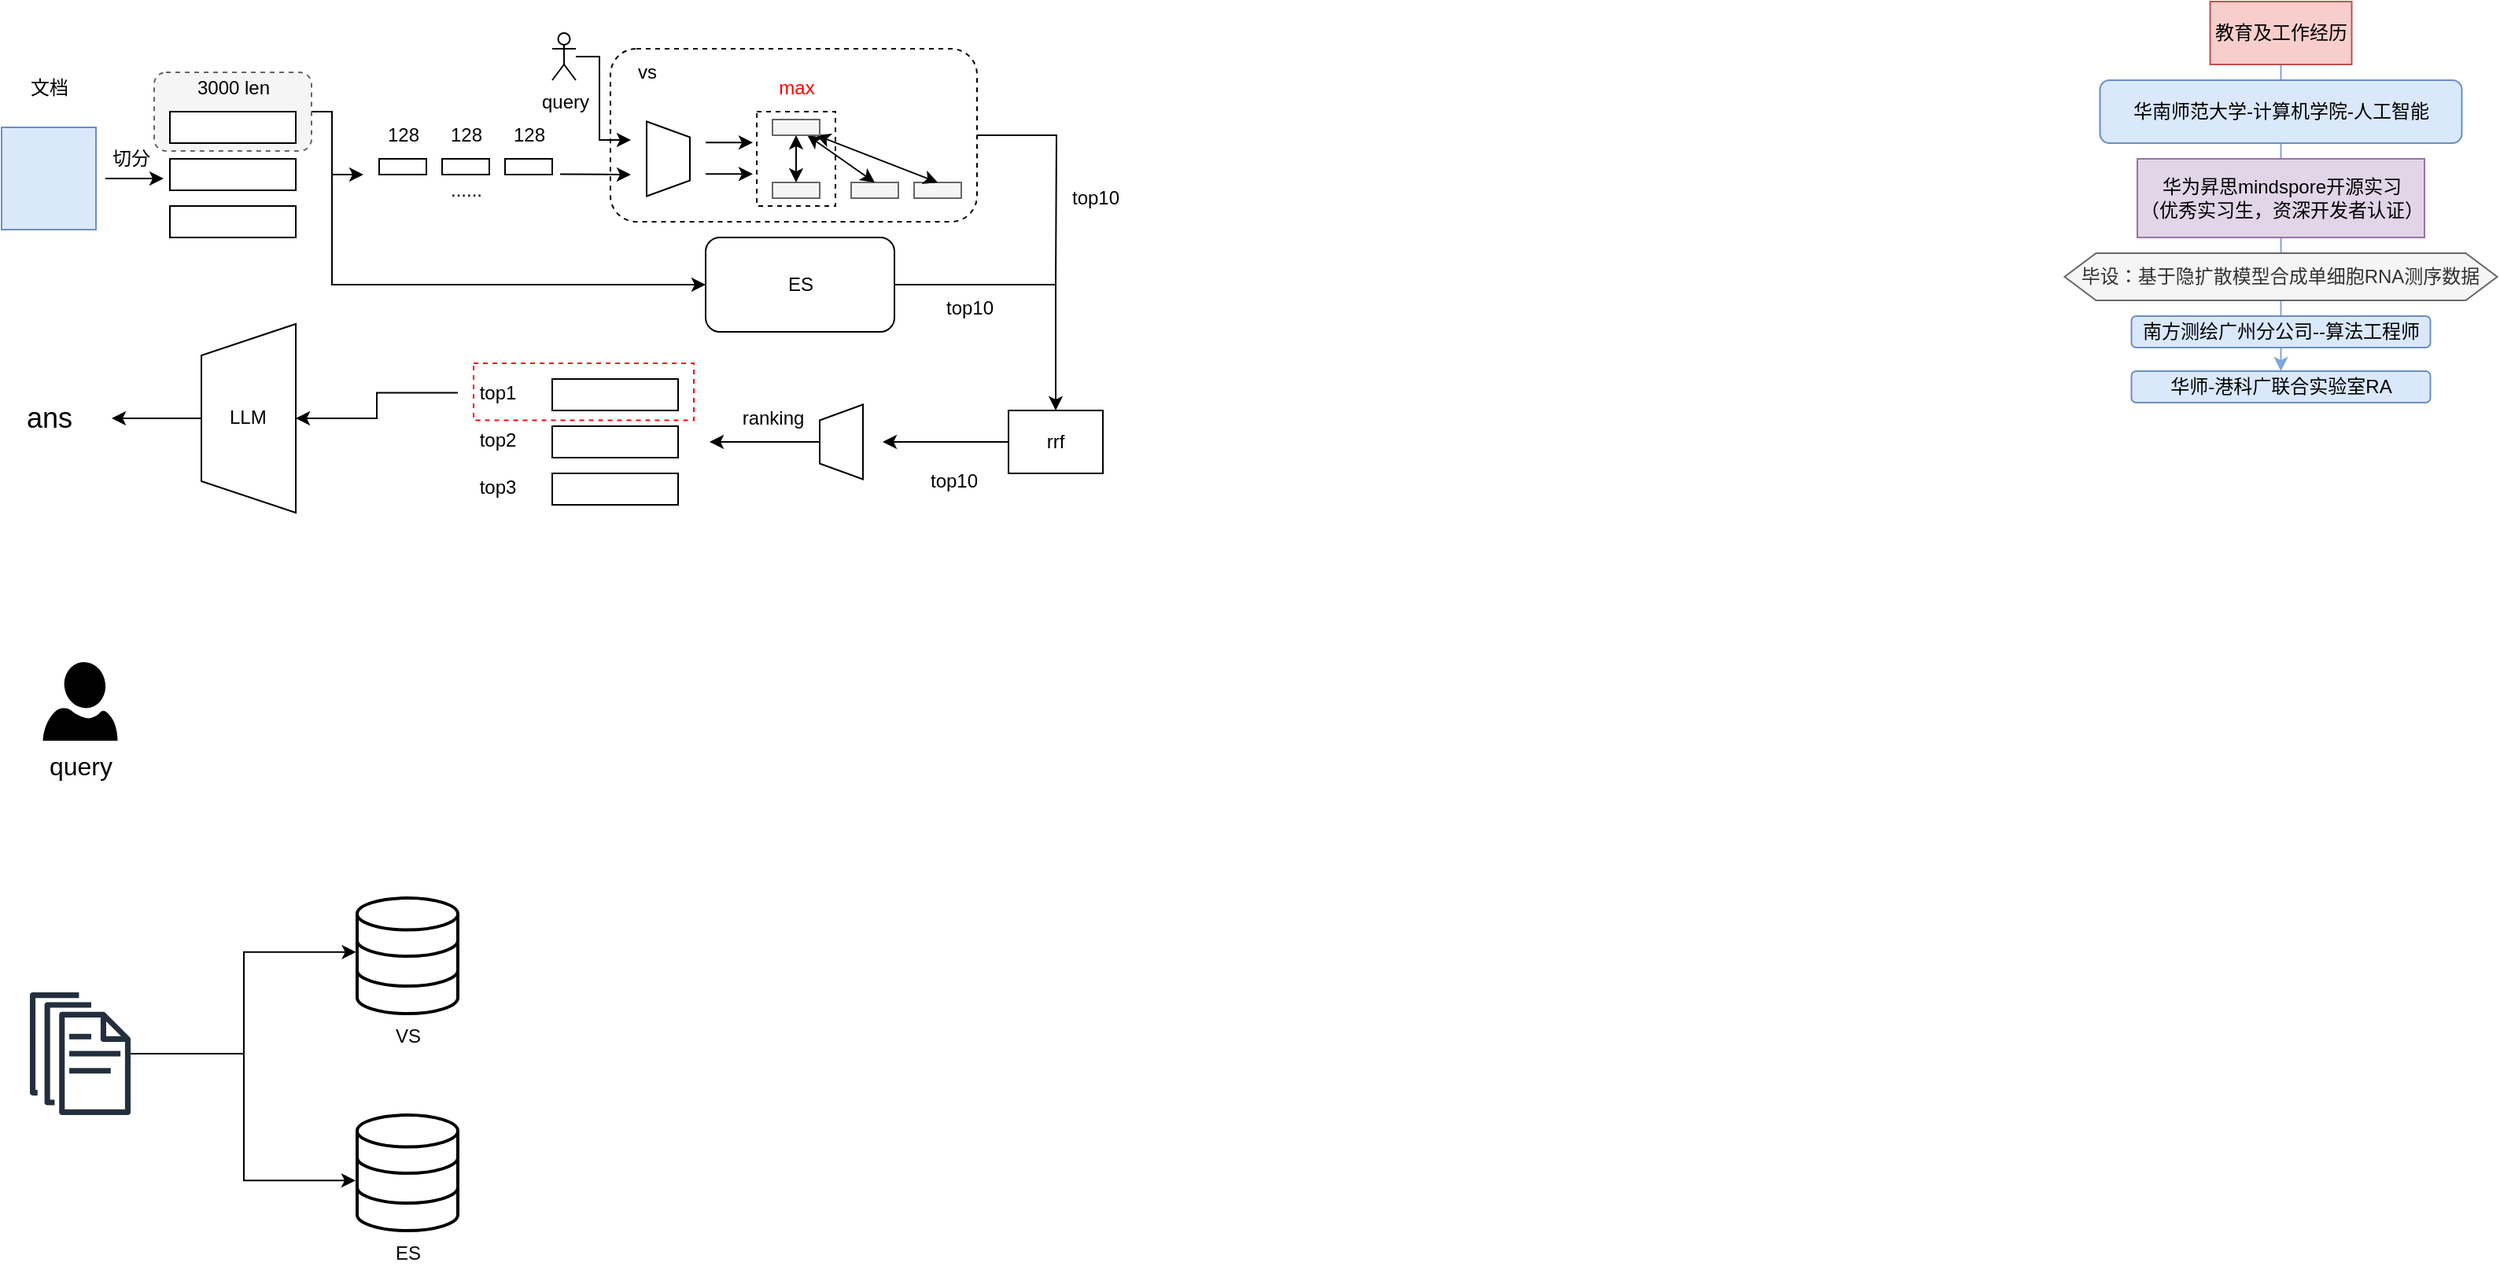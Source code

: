 <mxfile version="24.8.6">
  <diagram name="第 1 页" id="IVj4YheJUnUbKmU-zy78">
    <mxGraphModel dx="3376" dy="953" grid="1" gridSize="10" guides="1" tooltips="1" connect="1" arrows="1" fold="1" page="1" pageScale="1" pageWidth="827" pageHeight="1169" math="0" shadow="0">
      <root>
        <mxCell id="0" />
        <mxCell id="1" parent="0" />
        <mxCell id="REJQzGrKMzvsICrpIetw-78" value="" style="rounded=0;whiteSpace=wrap;html=1;dashed=1;strokeColor=#FF0000;" vertex="1" parent="1">
          <mxGeometry x="-610" y="560" width="140" height="36.25" as="geometry" />
        </mxCell>
        <mxCell id="REJQzGrKMzvsICrpIetw-62" style="edgeStyle=orthogonalEdgeStyle;rounded=0;orthogonalLoop=1;jettySize=auto;html=1;endArrow=none;endFill=0;" edge="1" parent="1" source="REJQzGrKMzvsICrpIetw-59">
          <mxGeometry relative="1" as="geometry">
            <mxPoint x="-240" y="510" as="targetPoint" />
          </mxGeometry>
        </mxCell>
        <mxCell id="REJQzGrKMzvsICrpIetw-59" value="" style="rounded=1;whiteSpace=wrap;html=1;dashed=1;" vertex="1" parent="1">
          <mxGeometry x="-523" y="360" width="233" height="110" as="geometry" />
        </mxCell>
        <mxCell id="REJQzGrKMzvsICrpIetw-55" value="" style="rounded=0;whiteSpace=wrap;html=1;dashed=1;" vertex="1" parent="1">
          <mxGeometry x="-430" y="400" width="50" height="60" as="geometry" />
        </mxCell>
        <mxCell id="REJQzGrKMzvsICrpIetw-30" style="edgeStyle=orthogonalEdgeStyle;rounded=0;orthogonalLoop=1;jettySize=auto;html=1;" edge="1" parent="1" source="REJQzGrKMzvsICrpIetw-25">
          <mxGeometry relative="1" as="geometry">
            <mxPoint x="-680" y="440" as="targetPoint" />
            <Array as="points">
              <mxPoint x="-700" y="400" />
              <mxPoint x="-700" y="440" />
            </Array>
          </mxGeometry>
        </mxCell>
        <mxCell id="REJQzGrKMzvsICrpIetw-84" style="edgeStyle=orthogonalEdgeStyle;rounded=0;orthogonalLoop=1;jettySize=auto;html=1;exitX=1;exitY=0.5;exitDx=0;exitDy=0;entryX=0;entryY=0.5;entryDx=0;entryDy=0;" edge="1" parent="1" source="REJQzGrKMzvsICrpIetw-25" target="REJQzGrKMzvsICrpIetw-83">
          <mxGeometry relative="1" as="geometry">
            <Array as="points">
              <mxPoint x="-700" y="400" />
              <mxPoint x="-700" y="510" />
            </Array>
          </mxGeometry>
        </mxCell>
        <mxCell id="REJQzGrKMzvsICrpIetw-25" value="" style="rounded=1;whiteSpace=wrap;html=1;dashed=1;fillColor=#f5f5f5;fontColor=#333333;strokeColor=#666666;" vertex="1" parent="1">
          <mxGeometry x="-813" y="375" width="100" height="50" as="geometry" />
        </mxCell>
        <mxCell id="REJQzGrKMzvsICrpIetw-9" style="edgeStyle=orthogonalEdgeStyle;rounded=0;orthogonalLoop=1;jettySize=auto;html=1;entryX=0.5;entryY=0;entryDx=0;entryDy=0;strokeColor=#7EA6E0;" edge="1" parent="1" source="REJQzGrKMzvsICrpIetw-1" target="REJQzGrKMzvsICrpIetw-8">
          <mxGeometry relative="1" as="geometry">
            <mxPoint x="539" y="580" as="targetPoint" />
          </mxGeometry>
        </mxCell>
        <mxCell id="REJQzGrKMzvsICrpIetw-1" value="教育及工作经历" style="rounded=0;whiteSpace=wrap;html=1;fillColor=#f8cecc;strokeColor=#b85450;" vertex="1" parent="1">
          <mxGeometry x="493.75" y="330" width="90" height="40" as="geometry" />
        </mxCell>
        <mxCell id="REJQzGrKMzvsICrpIetw-2" value="华南师范大学-计算机学院-人工智能" style="rounded=1;whiteSpace=wrap;html=1;fillColor=#dae8fc;strokeColor=#6c8ebf;" vertex="1" parent="1">
          <mxGeometry x="423.75" y="380" width="230" height="40" as="geometry" />
        </mxCell>
        <mxCell id="REJQzGrKMzvsICrpIetw-5" value="毕设：基于隐扩散模型合成单细胞RNA测序数据" style="shape=hexagon;perimeter=hexagonPerimeter2;whiteSpace=wrap;html=1;fixedSize=1;fillColor=#f5f5f5;fontColor=#333333;strokeColor=#666666;" vertex="1" parent="1">
          <mxGeometry x="401.25" y="490" width="275" height="30" as="geometry" />
        </mxCell>
        <mxCell id="REJQzGrKMzvsICrpIetw-6" value="华为昇思mindspore开源实习&lt;div&gt;（优秀实习生，资深开发者认证）&lt;/div&gt;" style="rounded=0;whiteSpace=wrap;html=1;fillColor=#e1d5e7;strokeColor=#9673a6;" vertex="1" parent="1">
          <mxGeometry x="447.5" y="430" width="182.5" height="50" as="geometry" />
        </mxCell>
        <mxCell id="REJQzGrKMzvsICrpIetw-7" value="南方测绘广州分公司--算法工程师" style="rounded=1;whiteSpace=wrap;html=1;fillColor=#dae8fc;strokeColor=#6c8ebf;" vertex="1" parent="1">
          <mxGeometry x="443.75" y="530" width="190" height="20" as="geometry" />
        </mxCell>
        <mxCell id="REJQzGrKMzvsICrpIetw-8" value="华师-港科广联合实验室RA" style="rounded=1;whiteSpace=wrap;html=1;fillColor=#dae8fc;strokeColor=#6c8ebf;" vertex="1" parent="1">
          <mxGeometry x="443.75" y="565" width="190" height="20" as="geometry" />
        </mxCell>
        <mxCell id="REJQzGrKMzvsICrpIetw-64" style="edgeStyle=orthogonalEdgeStyle;rounded=0;orthogonalLoop=1;jettySize=auto;html=1;" edge="1" parent="1" source="REJQzGrKMzvsICrpIetw-10">
          <mxGeometry relative="1" as="geometry">
            <mxPoint x="-350" y="610" as="targetPoint" />
          </mxGeometry>
        </mxCell>
        <mxCell id="REJQzGrKMzvsICrpIetw-10" value="rrf" style="rounded=0;whiteSpace=wrap;html=1;" vertex="1" parent="1">
          <mxGeometry x="-270" y="590" width="60" height="40" as="geometry" />
        </mxCell>
        <mxCell id="REJQzGrKMzvsICrpIetw-22" style="edgeStyle=orthogonalEdgeStyle;rounded=0;orthogonalLoop=1;jettySize=auto;html=1;" edge="1" parent="1">
          <mxGeometry relative="1" as="geometry">
            <mxPoint x="-807" y="442.5" as="targetPoint" />
            <mxPoint x="-844" y="442.503" as="sourcePoint" />
          </mxGeometry>
        </mxCell>
        <mxCell id="REJQzGrKMzvsICrpIetw-16" value="" style="rounded=0;whiteSpace=wrap;html=1;fillColor=#dae8fc;strokeColor=#6c8ebf;" vertex="1" parent="1">
          <mxGeometry x="-910" y="410" width="60" height="65" as="geometry" />
        </mxCell>
        <mxCell id="REJQzGrKMzvsICrpIetw-17" value="文档" style="text;html=1;align=center;verticalAlign=middle;resizable=0;points=[];autosize=1;strokeColor=none;fillColor=none;" vertex="1" parent="1">
          <mxGeometry x="-905" y="370" width="50" height="30" as="geometry" />
        </mxCell>
        <mxCell id="REJQzGrKMzvsICrpIetw-19" value="" style="rounded=0;whiteSpace=wrap;html=1;" vertex="1" parent="1">
          <mxGeometry x="-803" y="400" width="80" height="20" as="geometry" />
        </mxCell>
        <mxCell id="REJQzGrKMzvsICrpIetw-20" value="" style="rounded=0;whiteSpace=wrap;html=1;" vertex="1" parent="1">
          <mxGeometry x="-803" y="430" width="80" height="20" as="geometry" />
        </mxCell>
        <mxCell id="REJQzGrKMzvsICrpIetw-21" value="" style="rounded=0;whiteSpace=wrap;html=1;" vertex="1" parent="1">
          <mxGeometry x="-803" y="460" width="80" height="20" as="geometry" />
        </mxCell>
        <mxCell id="REJQzGrKMzvsICrpIetw-23" value="切分" style="text;html=1;align=center;verticalAlign=middle;resizable=0;points=[];autosize=1;strokeColor=none;fillColor=none;" vertex="1" parent="1">
          <mxGeometry x="-853" y="415" width="50" height="30" as="geometry" />
        </mxCell>
        <mxCell id="REJQzGrKMzvsICrpIetw-24" value="3000 len" style="text;html=1;align=center;verticalAlign=middle;resizable=0;points=[];autosize=1;strokeColor=none;fillColor=none;" vertex="1" parent="1">
          <mxGeometry x="-798" y="370" width="70" height="30" as="geometry" />
        </mxCell>
        <mxCell id="REJQzGrKMzvsICrpIetw-26" value="" style="rounded=0;whiteSpace=wrap;html=1;" vertex="1" parent="1">
          <mxGeometry x="-670" y="430" width="30" height="10" as="geometry" />
        </mxCell>
        <mxCell id="REJQzGrKMzvsICrpIetw-27" value="" style="rounded=0;whiteSpace=wrap;html=1;" vertex="1" parent="1">
          <mxGeometry x="-630" y="430" width="30" height="10" as="geometry" />
        </mxCell>
        <mxCell id="REJQzGrKMzvsICrpIetw-28" value="" style="rounded=0;whiteSpace=wrap;html=1;" vertex="1" parent="1">
          <mxGeometry x="-590" y="430" width="30" height="10" as="geometry" />
        </mxCell>
        <mxCell id="REJQzGrKMzvsICrpIetw-29" value="......" style="text;html=1;align=center;verticalAlign=middle;resizable=0;points=[];autosize=1;strokeColor=none;fillColor=none;" vertex="1" parent="1">
          <mxGeometry x="-635" y="435" width="40" height="30" as="geometry" />
        </mxCell>
        <mxCell id="REJQzGrKMzvsICrpIetw-31" value="128" style="text;html=1;align=center;verticalAlign=middle;resizable=0;points=[];autosize=1;strokeColor=none;fillColor=none;" vertex="1" parent="1">
          <mxGeometry x="-675" y="400" width="40" height="30" as="geometry" />
        </mxCell>
        <mxCell id="REJQzGrKMzvsICrpIetw-32" value="128" style="text;html=1;align=center;verticalAlign=middle;resizable=0;points=[];autosize=1;strokeColor=none;fillColor=none;" vertex="1" parent="1">
          <mxGeometry x="-635" y="400" width="40" height="30" as="geometry" />
        </mxCell>
        <mxCell id="REJQzGrKMzvsICrpIetw-33" value="128" style="text;html=1;align=center;verticalAlign=middle;resizable=0;points=[];autosize=1;strokeColor=none;fillColor=none;" vertex="1" parent="1">
          <mxGeometry x="-595" y="400" width="40" height="30" as="geometry" />
        </mxCell>
        <mxCell id="REJQzGrKMzvsICrpIetw-34" value="" style="shape=trapezoid;perimeter=trapezoidPerimeter;whiteSpace=wrap;html=1;fixedSize=1;rotation=90;size=10;textDirection=rtl;" vertex="1" parent="1">
          <mxGeometry x="-510" y="416.25" width="47.5" height="27.5" as="geometry" />
        </mxCell>
        <mxCell id="REJQzGrKMzvsICrpIetw-35" value="" style="endArrow=classic;html=1;rounded=0;" edge="1" parent="1">
          <mxGeometry width="50" height="50" relative="1" as="geometry">
            <mxPoint x="-555" y="439.77" as="sourcePoint" />
            <mxPoint x="-510" y="440" as="targetPoint" />
          </mxGeometry>
        </mxCell>
        <mxCell id="REJQzGrKMzvsICrpIetw-41" style="edgeStyle=orthogonalEdgeStyle;rounded=0;orthogonalLoop=1;jettySize=auto;html=1;" edge="1" parent="1" source="REJQzGrKMzvsICrpIetw-37">
          <mxGeometry relative="1" as="geometry">
            <mxPoint x="-510" y="418" as="targetPoint" />
            <Array as="points">
              <mxPoint x="-530" y="365" />
              <mxPoint x="-530" y="418" />
            </Array>
          </mxGeometry>
        </mxCell>
        <mxCell id="REJQzGrKMzvsICrpIetw-37" value="query" style="shape=umlActor;verticalLabelPosition=bottom;verticalAlign=top;html=1;outlineConnect=0;" vertex="1" parent="1">
          <mxGeometry x="-560" y="350" width="15" height="30" as="geometry" />
        </mxCell>
        <mxCell id="REJQzGrKMzvsICrpIetw-42" value="" style="endArrow=classic;html=1;rounded=0;" edge="1" parent="1">
          <mxGeometry width="50" height="50" relative="1" as="geometry">
            <mxPoint x="-462.5" y="419.67" as="sourcePoint" />
            <mxPoint x="-432.5" y="419.67" as="targetPoint" />
          </mxGeometry>
        </mxCell>
        <mxCell id="REJQzGrKMzvsICrpIetw-43" value="" style="endArrow=classic;html=1;rounded=0;" edge="1" parent="1">
          <mxGeometry width="50" height="50" relative="1" as="geometry">
            <mxPoint x="-462.5" y="439.67" as="sourcePoint" />
            <mxPoint x="-432.5" y="439.67" as="targetPoint" />
          </mxGeometry>
        </mxCell>
        <mxCell id="REJQzGrKMzvsICrpIetw-45" value="" style="rounded=0;whiteSpace=wrap;html=1;fillColor=#f5f5f5;fontColor=#333333;strokeColor=#666666;" vertex="1" parent="1">
          <mxGeometry x="-420" y="445" width="30" height="10" as="geometry" />
        </mxCell>
        <mxCell id="REJQzGrKMzvsICrpIetw-46" value="" style="rounded=0;whiteSpace=wrap;html=1;fillColor=#f5f5f5;fontColor=#333333;strokeColor=#666666;" vertex="1" parent="1">
          <mxGeometry x="-370" y="445" width="30" height="10" as="geometry" />
        </mxCell>
        <mxCell id="REJQzGrKMzvsICrpIetw-47" value="" style="rounded=0;whiteSpace=wrap;html=1;fillColor=#f5f5f5;fontColor=#333333;strokeColor=#666666;" vertex="1" parent="1">
          <mxGeometry x="-330" y="445" width="30" height="10" as="geometry" />
        </mxCell>
        <mxCell id="REJQzGrKMzvsICrpIetw-52" style="edgeStyle=orthogonalEdgeStyle;rounded=0;orthogonalLoop=1;jettySize=auto;html=1;entryX=0.5;entryY=0;entryDx=0;entryDy=0;startArrow=classic;startFill=1;" edge="1" parent="1" source="REJQzGrKMzvsICrpIetw-51" target="REJQzGrKMzvsICrpIetw-45">
          <mxGeometry relative="1" as="geometry" />
        </mxCell>
        <mxCell id="REJQzGrKMzvsICrpIetw-53" style="rounded=0;orthogonalLoop=1;jettySize=auto;html=1;entryX=0.5;entryY=0;entryDx=0;entryDy=0;startArrow=classic;startFill=1;" edge="1" parent="1" source="REJQzGrKMzvsICrpIetw-51" target="REJQzGrKMzvsICrpIetw-46">
          <mxGeometry relative="1" as="geometry" />
        </mxCell>
        <mxCell id="REJQzGrKMzvsICrpIetw-54" style="rounded=0;orthogonalLoop=1;jettySize=auto;html=1;entryX=0.5;entryY=0;entryDx=0;entryDy=0;startArrow=classic;startFill=1;" edge="1" parent="1" source="REJQzGrKMzvsICrpIetw-51" target="REJQzGrKMzvsICrpIetw-47">
          <mxGeometry relative="1" as="geometry" />
        </mxCell>
        <mxCell id="REJQzGrKMzvsICrpIetw-51" value="" style="rounded=0;whiteSpace=wrap;html=1;fillColor=#f5f5f5;fontColor=#333333;strokeColor=#666666;" vertex="1" parent="1">
          <mxGeometry x="-420" y="405" width="30" height="10" as="geometry" />
        </mxCell>
        <mxCell id="REJQzGrKMzvsICrpIetw-57" value="&lt;font color=&quot;#ff0000&quot;&gt;max&lt;/font&gt;" style="text;html=1;align=center;verticalAlign=middle;resizable=0;points=[];autosize=1;strokeColor=none;fillColor=none;" vertex="1" parent="1">
          <mxGeometry x="-430" y="370" width="50" height="30" as="geometry" />
        </mxCell>
        <mxCell id="REJQzGrKMzvsICrpIetw-61" value="vs" style="text;html=1;align=center;verticalAlign=middle;resizable=0;points=[];autosize=1;strokeColor=none;fillColor=none;" vertex="1" parent="1">
          <mxGeometry x="-520" y="360" width="40" height="30" as="geometry" />
        </mxCell>
        <mxCell id="REJQzGrKMzvsICrpIetw-63" value="top10" style="text;html=1;align=center;verticalAlign=middle;resizable=0;points=[];autosize=1;strokeColor=none;fillColor=none;" vertex="1" parent="1">
          <mxGeometry x="-240" y="440" width="50" height="30" as="geometry" />
        </mxCell>
        <mxCell id="REJQzGrKMzvsICrpIetw-65" value="top10" style="text;html=1;align=center;verticalAlign=middle;resizable=0;points=[];autosize=1;strokeColor=none;fillColor=none;" vertex="1" parent="1">
          <mxGeometry x="-330" y="620" width="50" height="30" as="geometry" />
        </mxCell>
        <mxCell id="REJQzGrKMzvsICrpIetw-67" style="edgeStyle=orthogonalEdgeStyle;rounded=0;orthogonalLoop=1;jettySize=auto;html=1;" edge="1" parent="1" source="REJQzGrKMzvsICrpIetw-66">
          <mxGeometry relative="1" as="geometry">
            <mxPoint x="-460" y="610" as="targetPoint" />
          </mxGeometry>
        </mxCell>
        <mxCell id="REJQzGrKMzvsICrpIetw-66" value="" style="shape=trapezoid;perimeter=trapezoidPerimeter;whiteSpace=wrap;html=1;fixedSize=1;rotation=-90;size=10;textDirection=rtl;" vertex="1" parent="1">
          <mxGeometry x="-400" y="596.25" width="47.5" height="27.5" as="geometry" />
        </mxCell>
        <mxCell id="REJQzGrKMzvsICrpIetw-68" value="ranking" style="text;html=1;align=center;verticalAlign=middle;resizable=0;points=[];autosize=1;strokeColor=none;fillColor=none;" vertex="1" parent="1">
          <mxGeometry x="-450" y="580" width="60" height="30" as="geometry" />
        </mxCell>
        <mxCell id="REJQzGrKMzvsICrpIetw-70" value="" style="rounded=0;whiteSpace=wrap;html=1;" vertex="1" parent="1">
          <mxGeometry x="-560" y="570" width="80" height="20" as="geometry" />
        </mxCell>
        <mxCell id="REJQzGrKMzvsICrpIetw-71" value="" style="rounded=0;whiteSpace=wrap;html=1;" vertex="1" parent="1">
          <mxGeometry x="-560" y="600" width="80" height="20" as="geometry" />
        </mxCell>
        <mxCell id="REJQzGrKMzvsICrpIetw-72" value="" style="rounded=0;whiteSpace=wrap;html=1;" vertex="1" parent="1">
          <mxGeometry x="-560" y="630" width="80" height="20" as="geometry" />
        </mxCell>
        <mxCell id="REJQzGrKMzvsICrpIetw-80" style="edgeStyle=orthogonalEdgeStyle;rounded=0;orthogonalLoop=1;jettySize=auto;html=1;entryX=0.5;entryY=1;entryDx=0;entryDy=0;" edge="1" parent="1" source="REJQzGrKMzvsICrpIetw-74" target="REJQzGrKMzvsICrpIetw-79">
          <mxGeometry relative="1" as="geometry" />
        </mxCell>
        <mxCell id="REJQzGrKMzvsICrpIetw-74" value="top1&lt;span style=&quot;color: rgba(0, 0, 0, 0); font-family: monospace; font-size: 0px; text-align: start;&quot;&gt;%3CmxGraphModel%3E%3Croot%3E%3CmxCell%20id%3D%220%22%2F%3E%3CmxCell%20id%3D%221%22%20parent%3D%220%22%2F%3E%3CmxCell%20id%3D%222%22%20value%3D%22%22%20style%3D%22rounded%3D1%3BwhiteSpace%3Dwrap%3Bhtml%3D1%3Bdashed%3D1%3BfillColor%3D%23f5f5f5%3BfontColor%3D%23333333%3BstrokeColor%3D%23666666%3B%22%20vertex%3D%221%22%20parent%3D%221%22%3E%3CmxGeometry%20x%3D%22-813%22%20y%3D%22375%22%20width%3D%22100%22%20height%3D%2250%22%20as%3D%22geometry%22%2F%3E%3C%2FmxCell%3E%3CmxCell%20id%3D%223%22%20value%3D%22%22%20style%3D%22rounded%3D0%3BwhiteSpace%3Dwrap%3Bhtml%3D1%3B%22%20vertex%3D%221%22%20parent%3D%221%22%3E%3CmxGeometry%20x%3D%22-803%22%20y%3D%22400%22%20width%3D%2280%22%20height%3D%2220%22%20as%3D%22geometry%22%2F%3E%3C%2FmxCell%3E%3CmxCell%20id%3D%224%22%20value%3D%22%22%20style%3D%22rounded%3D0%3BwhiteSpace%3Dwrap%3Bhtml%3D1%3B%22%20vertex%3D%221%22%20parent%3D%221%22%3E%3CmxGeometry%20x%3D%22-803%22%20y%3D%22430%22%20width%3D%2280%22%20height%3D%2220%22%20as%3D%22geometry%22%2F%3E%3C%2FmxCell%3E%3CmxCell%20id%3D%225%22%20value%3D%22%22%20style%3D%22rounded%3D0%3BwhiteSpace%3Dwrap%3Bhtml%3D1%3B%22%20vertex%3D%221%22%20parent%3D%221%22%3E%3CmxGeometry%20x%3D%22-803%22%20y%3D%22460%22%20width%3D%2280%22%20height%3D%2220%22%20as%3D%22geometry%22%2F%3E%3C%2FmxCell%3E%3CmxCell%20id%3D%226%22%20value%3D%223000%20len%22%20style%3D%22text%3Bhtml%3D1%3Balign%3Dcenter%3BverticalAlign%3Dmiddle%3Bresizable%3D0%3Bpoints%3D%5B%5D%3Bautosize%3D1%3BstrokeColor%3Dnone%3BfillColor%3Dnone%3B%22%20vertex%3D%221%22%20parent%3D%221%22%3E%3CmxGeometry%20x%3D%22-798%22%20y%3D%22370%22%20width%3D%2270%22%20height%3D%2230%22%20as%3D%22geometry%22%2F%3E%3C%2FmxCell%3E%3C%2Froot%3E%3C%2FmxGraphModel%3E&lt;/span&gt;" style="text;html=1;align=center;verticalAlign=middle;resizable=0;points=[];autosize=1;strokeColor=none;fillColor=none;" vertex="1" parent="1">
          <mxGeometry x="-620" y="563.75" width="50" height="30" as="geometry" />
        </mxCell>
        <mxCell id="REJQzGrKMzvsICrpIetw-75" value="top2&lt;span style=&quot;color: rgba(0, 0, 0, 0); font-family: monospace; font-size: 0px; text-align: start;&quot;&gt;%3CmxGraphModel%3E%3Croot%3E%3CmxCell%20id%3D%220%22%2F%3E%3CmxCell%20id%3D%221%22%20parent%3D%220%22%2F%3E%3CmxCell%20id%3D%222%22%20value%3D%22%22%20style%3D%22rounded%3D1%3BwhiteSpace%3Dwrap%3Bhtml%3D1%3Bdashed%3D1%3BfillColor%3D%23f5f5f5%3BfontColor%3D%23333333%3BstrokeColor%3D%23666666%3B%22%20vertex%3D%221%22%20parent%3D%221%22%3E%3CmxGeometry%20x%3D%22-813%22%20y%3D%22375%22%20width%3D%22100%22%20height%3D%2250%22%20as%3D%22geometry%22%2F%3E%3C%2FmxCell%3E%3CmxCell%20id%3D%223%22%20value%3D%22%22%20style%3D%22rounded%3D0%3BwhiteSpace%3Dwrap%3Bhtml%3D1%3B%22%20vertex%3D%221%22%20parent%3D%221%22%3E%3CmxGeometry%20x%3D%22-803%22%20y%3D%22400%22%20width%3D%2280%22%20height%3D%2220%22%20as%3D%22geometry%22%2F%3E%3C%2FmxCell%3E%3CmxCell%20id%3D%224%22%20value%3D%22%22%20style%3D%22rounded%3D0%3BwhiteSpace%3Dwrap%3Bhtml%3D1%3B%22%20vertex%3D%221%22%20parent%3D%221%22%3E%3CmxGeometry%20x%3D%22-803%22%20y%3D%22430%22%20width%3D%2280%22%20height%3D%2220%22%20as%3D%22geometry%22%2F%3E%3C%2FmxCell%3E%3CmxCell%20id%3D%225%22%20value%3D%22%22%20style%3D%22rounded%3D0%3BwhiteSpace%3Dwrap%3Bhtml%3D1%3B%22%20vertex%3D%221%22%20parent%3D%221%22%3E%3CmxGeometry%20x%3D%22-803%22%20y%3D%22460%22%20width%3D%2280%22%20height%3D%2220%22%20as%3D%22geometry%22%2F%3E%3C%2FmxCell%3E%3CmxCell%20id%3D%226%22%20value%3D%223000%20len%22%20style%3D%22text%3Bhtml%3D1%3Balign%3Dcenter%3BverticalAlign%3Dmiddle%3Bresizable%3D0%3Bpoints%3D%5B%5D%3Bautosize%3D1%3BstrokeColor%3Dnone%3BfillColor%3Dnone%3B%22%20vertex%3D%221%22%20parent%3D%221%22%3E%3CmxGeometry%20x%3D%22-798%22%20y%3D%22370%22%20width%3D%2270%22%20height%3D%2230%22%20as%3D%22geometry%22%2F%3E%3C%2FmxCell%3E%3C%2Froot%3E%3C%2FmxGraphMo&lt;/span&gt;" style="text;html=1;align=center;verticalAlign=middle;resizable=0;points=[];autosize=1;strokeColor=none;fillColor=none;" vertex="1" parent="1">
          <mxGeometry x="-620" y="593.75" width="50" height="30" as="geometry" />
        </mxCell>
        <mxCell id="REJQzGrKMzvsICrpIetw-76" value="top3&lt;span style=&quot;color: rgba(0, 0, 0, 0); font-family: monospace; font-size: 0px; text-align: start;&quot;&gt;3CmxGraphModel%3E%3Croot%3E%3CmxCell%20id%3D%220%22%2F%3E%3CmxCell%20id%3D%221%22%20parent%3D%220%22%2F%3E%3CmxCell%20id%3D%222%22%20value%3D%22%22%20style%3D%22rounded%3D1%3BwhiteSpace%3Dwrap%3Bhtml%3D1%3Bdashed%3D1%3BfillColor%3D%23f5f5f5%3BfontColor%3D%23333333%3BstrokeColor%3D%23666666%3B%22%20vertex%3D%221%22%20parent%3D%221%22%3E%3CmxGeometry%20x%3D%22-813%22%20y%3D%22375%22%20width%3D%22100%22%20height%3D%2250%22%20as%3D%22geometry%22%2F%3E%3C%2FmxCell%3E%3CmxCell%20id%3D%223%22%20value%3D%22%22%20style%3D%22rounded%3D0%3BwhiteSpace%3Dwrap%3Bhtml%3D1%3B%22%20vertex%3D%221%22%20parent%3D%221%22%3E%3CmxGeometry%20x%3D%22-803%22%20y%3D%22400%22%20width%3D%2280%22%20height%3D%2220%22%20as%3D%22geometry%22%2F%3E%3C%2FmxCell%3E%3CmxCell%20id%3D%224%22%20value%3D%22%22%20style%3D%22rounded%3D0%3BwhiteSpace%3Dwrap%3Bhtml%3D1%3B%22%20vertex%3D%221%22%20parent%3D%221%22%3E%3CmxGeometry%20x%3D%22-803%22%20y%3D%22430%22%20width%3D%2280%22%20height%3D%2220%22%20as%3D%22geometry%22%2F%3E%3C%2FmxCell%3E%3CmxCell%20id%3D%225%22%20value%3D%22%22%20style%3D%22rounded%3D0%3BwhiteSpace%3Dwrap%3Bhtml%3D1%3B%22%20vertex%3D%221%22%20parent%3D%221%22%3E%3CmxGeometry%20x%3D%22-803%22%20y%3D%22460%22%20width%3D%2280%22%20height%3D%2220%22%20as%3D%22geometry%22%2F%3E%3C%2FmxCell%3E%3CmxCell%20id%3D%226%22%20value%3D%223000%20len%22%20style%3D%22text%3Bhtml%3D1%3Balign%3Dcenter%3BverticalAlign%3Dmiddle%3Bresizable%3D0%3Bpoints%3D%5B%5D%3Bautosize%3D1%3BstrokeColor%3Dnone%3BfillColor%3Dnone%3B%22%20vertex%3D%221%22%20parent%3D%221%22%3E%3CmxGeometry%20x%3D%22-798%22%20y%3D%22370%22%20width%3D%2270%22%20height%3D%2230%22%20as%3D%22geometry%22%2F%3E%3C%2FmxCell%3E%3C%2Froot%3E%3C%2FmxGraphModel%3&lt;/span&gt;" style="text;html=1;align=center;verticalAlign=middle;resizable=0;points=[];autosize=1;strokeColor=none;fillColor=none;" vertex="1" parent="1">
          <mxGeometry x="-620" y="623.75" width="50" height="30" as="geometry" />
        </mxCell>
        <mxCell id="REJQzGrKMzvsICrpIetw-81" style="edgeStyle=orthogonalEdgeStyle;rounded=0;orthogonalLoop=1;jettySize=auto;html=1;" edge="1" parent="1" source="REJQzGrKMzvsICrpIetw-79">
          <mxGeometry relative="1" as="geometry">
            <mxPoint x="-840" y="595" as="targetPoint" />
          </mxGeometry>
        </mxCell>
        <mxCell id="REJQzGrKMzvsICrpIetw-79" value="LLM" style="shape=trapezoid;perimeter=trapezoidPerimeter;whiteSpace=wrap;html=1;fixedSize=1;rotation=-90;textDirection=vertical-lr;" vertex="1" parent="1">
          <mxGeometry x="-813" y="565" width="120" height="60" as="geometry" />
        </mxCell>
        <mxCell id="REJQzGrKMzvsICrpIetw-82" value="&lt;font style=&quot;font-size: 18px;&quot;&gt;ans&lt;/font&gt;" style="text;html=1;align=center;verticalAlign=middle;resizable=0;points=[];autosize=1;strokeColor=none;fillColor=none;" vertex="1" parent="1">
          <mxGeometry x="-905" y="575" width="50" height="40" as="geometry" />
        </mxCell>
        <mxCell id="REJQzGrKMzvsICrpIetw-85" style="edgeStyle=orthogonalEdgeStyle;rounded=0;orthogonalLoop=1;jettySize=auto;html=1;entryX=0.5;entryY=0;entryDx=0;entryDy=0;" edge="1" parent="1" source="REJQzGrKMzvsICrpIetw-83" target="REJQzGrKMzvsICrpIetw-10">
          <mxGeometry relative="1" as="geometry" />
        </mxCell>
        <mxCell id="REJQzGrKMzvsICrpIetw-83" value="ES" style="rounded=1;whiteSpace=wrap;html=1;" vertex="1" parent="1">
          <mxGeometry x="-462.5" y="480" width="120" height="60" as="geometry" />
        </mxCell>
        <mxCell id="REJQzGrKMzvsICrpIetw-86" value="top10" style="text;html=1;align=center;verticalAlign=middle;resizable=0;points=[];autosize=1;strokeColor=none;fillColor=none;" vertex="1" parent="1">
          <mxGeometry x="-320" y="510" width="50" height="30" as="geometry" />
        </mxCell>
        <mxCell id="REJQzGrKMzvsICrpIetw-89" value="" style="sketch=0;outlineConnect=0;fontColor=#232F3E;gradientColor=none;fillColor=#232F3D;strokeColor=none;dashed=0;verticalLabelPosition=bottom;verticalAlign=top;align=center;html=1;fontSize=12;fontStyle=0;aspect=fixed;pointerEvents=1;shape=mxgraph.aws4.documents;" vertex="1" parent="1">
          <mxGeometry x="-892" y="960" width="64" height="78" as="geometry" />
        </mxCell>
        <mxCell id="REJQzGrKMzvsICrpIetw-90" value="VS" style="html=1;verticalLabelPosition=bottom;align=center;labelBackgroundColor=#ffffff;verticalAlign=top;strokeWidth=2;strokeColor=#000000;shadow=0;dashed=0;shape=mxgraph.ios7.icons.data;" vertex="1" parent="1">
          <mxGeometry x="-684" y="900" width="64" height="73.55" as="geometry" />
        </mxCell>
        <mxCell id="REJQzGrKMzvsICrpIetw-91" value="ES" style="html=1;verticalLabelPosition=bottom;align=center;labelBackgroundColor=#ffffff;verticalAlign=top;strokeWidth=2;strokeColor=#000000;shadow=0;dashed=0;shape=mxgraph.ios7.icons.data;" vertex="1" parent="1">
          <mxGeometry x="-684" y="1038" width="64" height="73.55" as="geometry" />
        </mxCell>
        <mxCell id="REJQzGrKMzvsICrpIetw-92" style="edgeStyle=orthogonalEdgeStyle;rounded=0;orthogonalLoop=1;jettySize=auto;html=1;entryX=-0.011;entryY=0.468;entryDx=0;entryDy=0;entryPerimeter=0;" edge="1" parent="1" source="REJQzGrKMzvsICrpIetw-89" target="REJQzGrKMzvsICrpIetw-90">
          <mxGeometry relative="1" as="geometry" />
        </mxCell>
        <mxCell id="REJQzGrKMzvsICrpIetw-93" style="edgeStyle=orthogonalEdgeStyle;rounded=0;orthogonalLoop=1;jettySize=auto;html=1;entryX=-0.016;entryY=0.566;entryDx=0;entryDy=0;entryPerimeter=0;" edge="1" parent="1" source="REJQzGrKMzvsICrpIetw-89" target="REJQzGrKMzvsICrpIetw-91">
          <mxGeometry relative="1" as="geometry" />
        </mxCell>
        <mxCell id="REJQzGrKMzvsICrpIetw-94" value="&lt;font style=&quot;font-size: 16px;&quot;&gt;query&lt;/font&gt;" style="verticalLabelPosition=bottom;html=1;verticalAlign=top;align=center;strokeColor=none;fillColor=#000000;shape=mxgraph.azure.user;" vertex="1" parent="1">
          <mxGeometry x="-883.75" y="750" width="47.5" height="50" as="geometry" />
        </mxCell>
      </root>
    </mxGraphModel>
  </diagram>
</mxfile>
